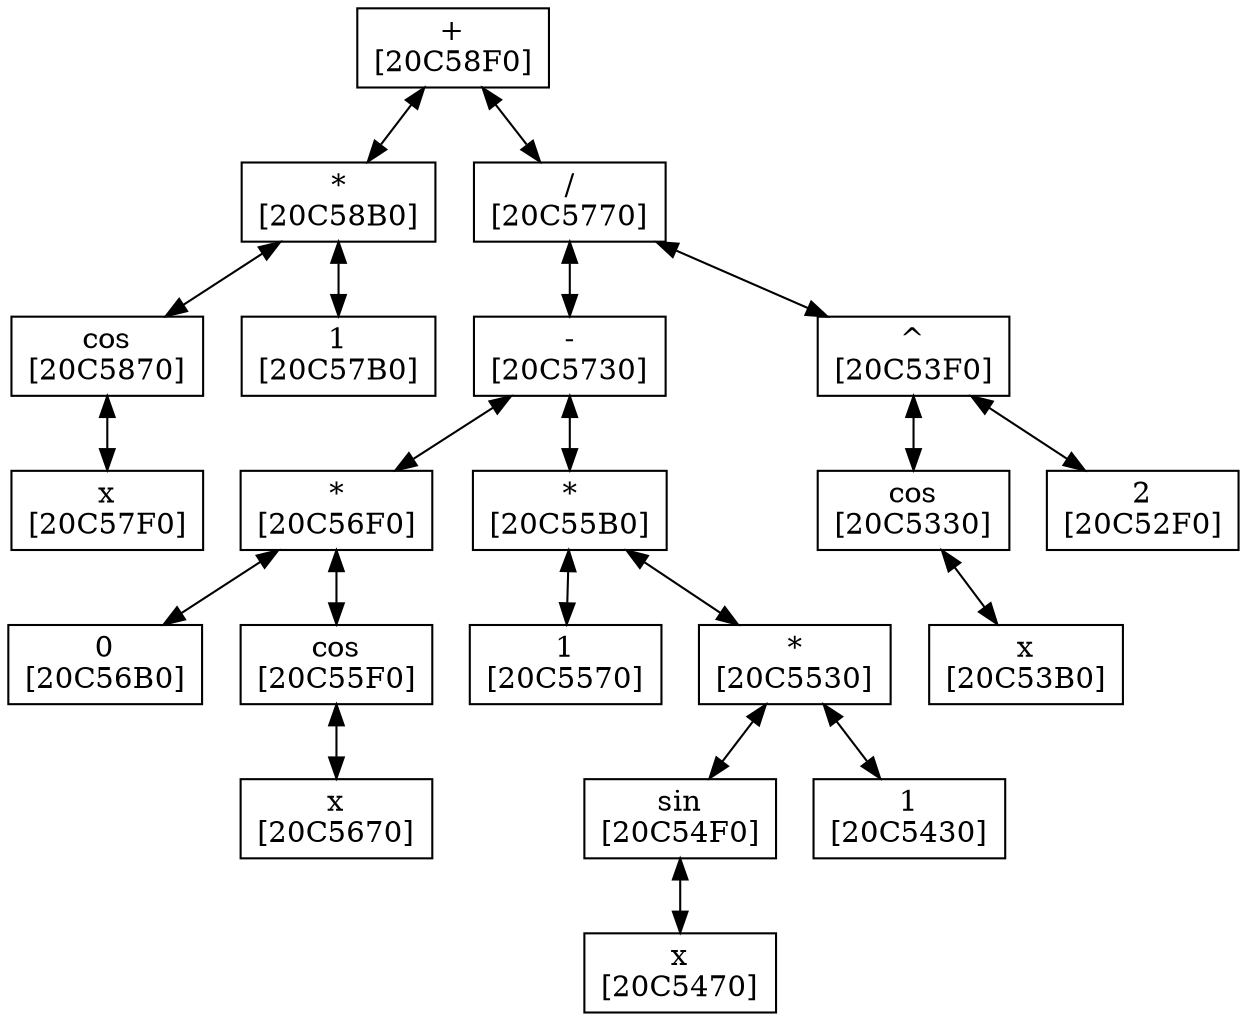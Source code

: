 digraph Tree
{
	node[shape = polygon]; edge[dir=both];
	"+
[20C58F0]"->"*
[20C58B0]"
	"*
[20C58B0]"->"cos
[20C5870]"
	"cos
[20C5870]"->"x
[20C57F0]"
	"*
[20C58B0]"->"1
[20C57B0]"
	"+
[20C58F0]"->"/
[20C5770]"
	"/
[20C5770]"->"-
[20C5730]"
	"-
[20C5730]"->"*
[20C56F0]"
	"*
[20C56F0]"->"0
[20C56B0]"
	"*
[20C56F0]"->"cos
[20C55F0]"
	"cos
[20C55F0]"->"x
[20C5670]"
	"-
[20C5730]"->"*
[20C55B0]"
	"*
[20C55B0]"->"1
[20C5570]"
	"*
[20C55B0]"->"*
[20C5530]"
	"*
[20C5530]"->"sin
[20C54F0]"
	"sin
[20C54F0]"->"x
[20C5470]"
	"*
[20C5530]"->"1
[20C5430]"
	"/
[20C5770]"->"^
[20C53F0]"
	"^
[20C53F0]"->"cos
[20C5330]"
	"cos
[20C5330]"->"x
[20C53B0]"
	"^
[20C53F0]"->"2
[20C52F0]"
}